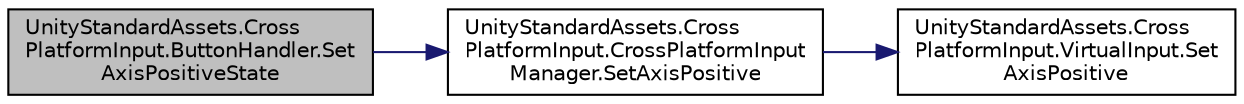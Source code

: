 digraph "UnityStandardAssets.CrossPlatformInput.ButtonHandler.SetAxisPositiveState"
{
 // LATEX_PDF_SIZE
  edge [fontname="Helvetica",fontsize="10",labelfontname="Helvetica",labelfontsize="10"];
  node [fontname="Helvetica",fontsize="10",shape=record];
  rankdir="LR";
  Node7 [label="UnityStandardAssets.Cross\lPlatformInput.ButtonHandler.Set\lAxisPositiveState",height=0.2,width=0.4,color="black", fillcolor="grey75", style="filled", fontcolor="black",tooltip=" "];
  Node7 -> Node8 [color="midnightblue",fontsize="10",style="solid",fontname="Helvetica"];
  Node8 [label="UnityStandardAssets.Cross\lPlatformInput.CrossPlatformInput\lManager.SetAxisPositive",height=0.2,width=0.4,color="black", fillcolor="white", style="filled",URL="$class_unity_standard_assets_1_1_cross_platform_input_1_1_cross_platform_input_manager.html#a69563e20d7a30525e6873a03508ee127",tooltip=" "];
  Node8 -> Node9 [color="midnightblue",fontsize="10",style="solid",fontname="Helvetica"];
  Node9 [label="UnityStandardAssets.Cross\lPlatformInput.VirtualInput.Set\lAxisPositive",height=0.2,width=0.4,color="black", fillcolor="white", style="filled",URL="$class_unity_standard_assets_1_1_cross_platform_input_1_1_virtual_input.html#abd4920b94dff2454bac3daa6c355c71d",tooltip=" "];
}
